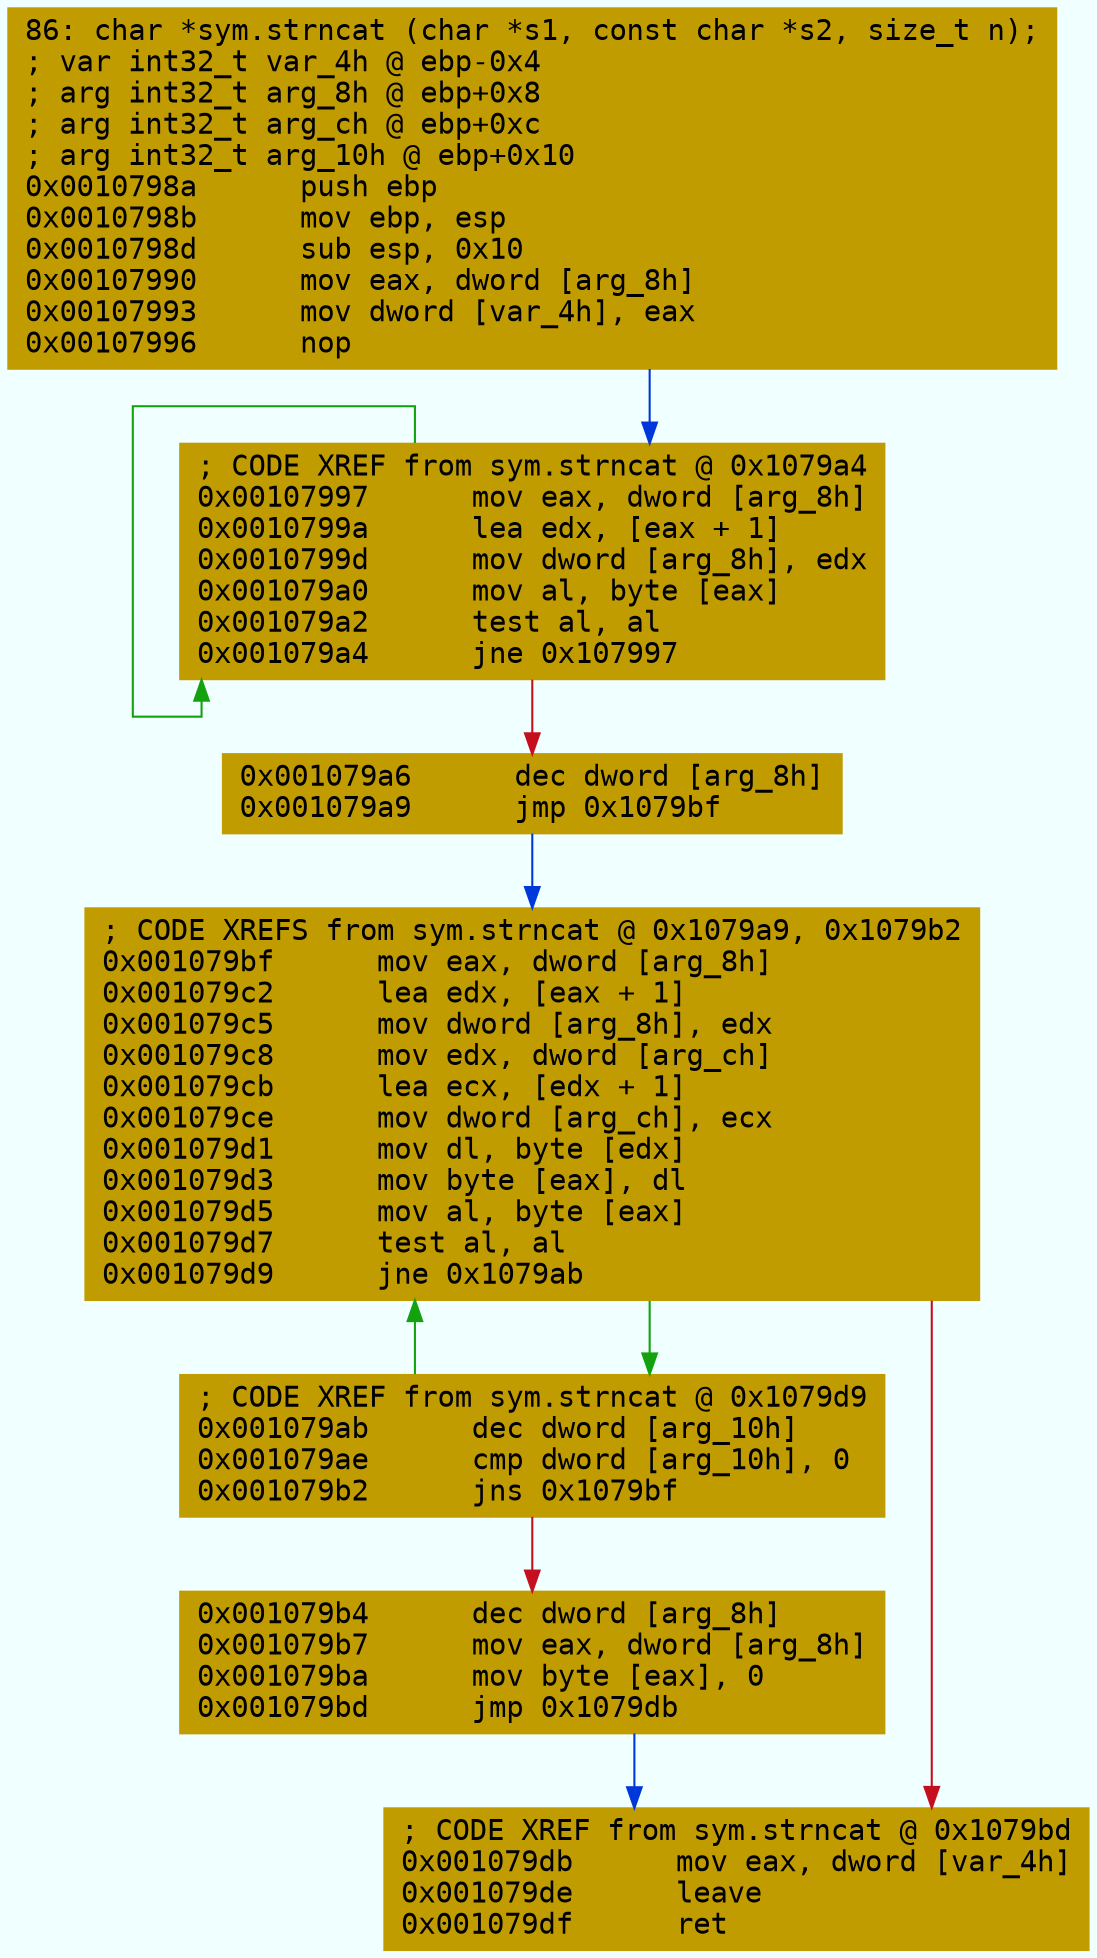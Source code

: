 digraph code {
	graph [bgcolor=azure fontsize=8 fontname="Courier" splines="ortho"];
	node [fillcolor=gray style=filled shape=box];
	edge [arrowhead="normal"];
	"0x0010798a" [URL="sym.strncat/0x0010798a", fillcolor="#c19c00",color="#c19c00", fontname="Courier",label="86: char *sym.strncat (char *s1, const char *s2, size_t n);\l; var int32_t var_4h @ ebp-0x4\l; arg int32_t arg_8h @ ebp+0x8\l; arg int32_t arg_ch @ ebp+0xc\l; arg int32_t arg_10h @ ebp+0x10\l0x0010798a      push ebp\l0x0010798b      mov ebp, esp\l0x0010798d      sub esp, 0x10\l0x00107990      mov eax, dword [arg_8h]\l0x00107993      mov dword [var_4h], eax\l0x00107996      nop\l"]
	"0x00107997" [URL="sym.strncat/0x00107997", fillcolor="#c19c00",color="#c19c00", fontname="Courier",label="; CODE XREF from sym.strncat @ 0x1079a4\l0x00107997      mov eax, dword [arg_8h]\l0x0010799a      lea edx, [eax + 1]\l0x0010799d      mov dword [arg_8h], edx\l0x001079a0      mov al, byte [eax]\l0x001079a2      test al, al\l0x001079a4      jne 0x107997\l"]
	"0x001079a6" [URL="sym.strncat/0x001079a6", fillcolor="#c19c00",color="#c19c00", fontname="Courier",label="0x001079a6      dec dword [arg_8h]\l0x001079a9      jmp 0x1079bf\l"]
	"0x001079ab" [URL="sym.strncat/0x001079ab", fillcolor="#c19c00",color="#c19c00", fontname="Courier",label="; CODE XREF from sym.strncat @ 0x1079d9\l0x001079ab      dec dword [arg_10h]\l0x001079ae      cmp dword [arg_10h], 0\l0x001079b2      jns 0x1079bf\l"]
	"0x001079b4" [URL="sym.strncat/0x001079b4", fillcolor="#c19c00",color="#c19c00", fontname="Courier",label="0x001079b4      dec dword [arg_8h]\l0x001079b7      mov eax, dword [arg_8h]\l0x001079ba      mov byte [eax], 0\l0x001079bd      jmp 0x1079db\l"]
	"0x001079bf" [URL="sym.strncat/0x001079bf", fillcolor="#c19c00",color="#c19c00", fontname="Courier",label="; CODE XREFS from sym.strncat @ 0x1079a9, 0x1079b2\l0x001079bf      mov eax, dword [arg_8h]\l0x001079c2      lea edx, [eax + 1]\l0x001079c5      mov dword [arg_8h], edx\l0x001079c8      mov edx, dword [arg_ch]\l0x001079cb      lea ecx, [edx + 1]\l0x001079ce      mov dword [arg_ch], ecx\l0x001079d1      mov dl, byte [edx]\l0x001079d3      mov byte [eax], dl\l0x001079d5      mov al, byte [eax]\l0x001079d7      test al, al\l0x001079d9      jne 0x1079ab\l"]
	"0x001079db" [URL="sym.strncat/0x001079db", fillcolor="#c19c00",color="#c19c00", fontname="Courier",label="; CODE XREF from sym.strncat @ 0x1079bd\l0x001079db      mov eax, dword [var_4h]\l0x001079de      leave\l0x001079df      ret\l"]
        "0x0010798a" -> "0x00107997" [color="#0037da"];
        "0x00107997" -> "0x00107997" [color="#13a10e"];
        "0x00107997" -> "0x001079a6" [color="#c50f1f"];
        "0x001079a6" -> "0x001079bf" [color="#0037da"];
        "0x001079ab" -> "0x001079bf" [color="#13a10e"];
        "0x001079ab" -> "0x001079b4" [color="#c50f1f"];
        "0x001079b4" -> "0x001079db" [color="#0037da"];
        "0x001079bf" -> "0x001079ab" [color="#13a10e"];
        "0x001079bf" -> "0x001079db" [color="#c50f1f"];
}
